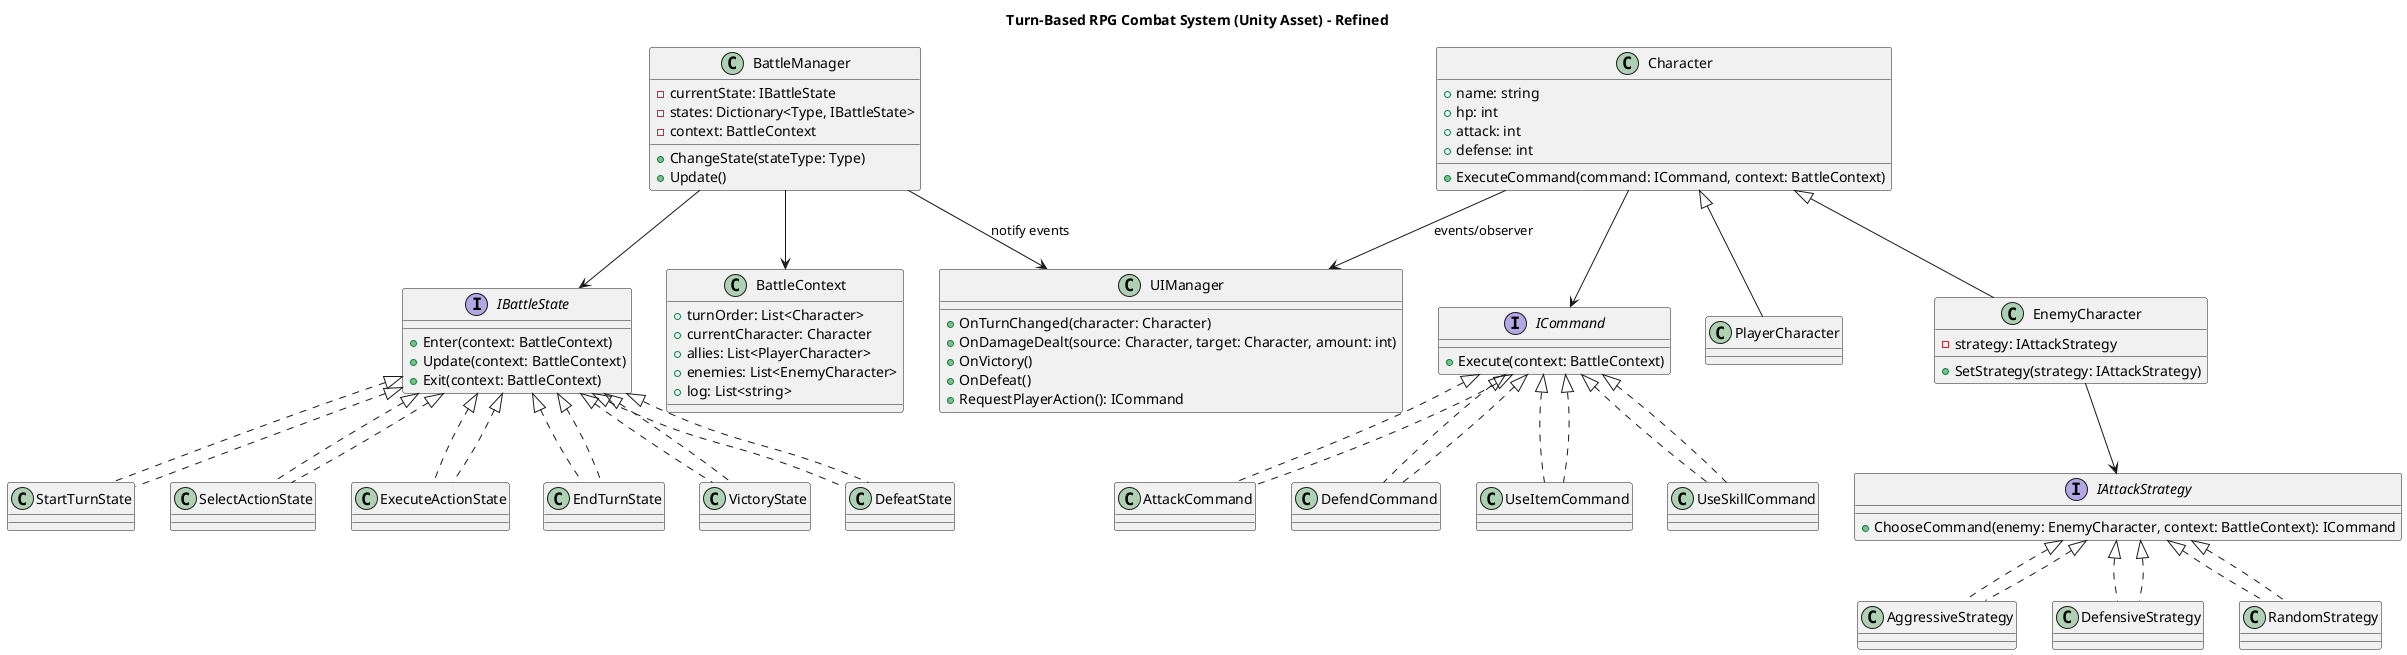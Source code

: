@startuml
title Turn-Based RPG Combat System (Unity Asset) - Refined

' --- Estados da batalha ---
interface IBattleState {
    +Enter(context: BattleContext)
    +Update(context: BattleContext)
    +Exit(context: BattleContext)
}

class BattleManager {
    -currentState: IBattleState
    -states: Dictionary<Type, IBattleState>
    -context: BattleContext
    +ChangeState(stateType: Type)
    +Update()
}

class StartTurnState implements IBattleState
class SelectActionState implements IBattleState
class ExecuteActionState implements IBattleState
class EndTurnState implements IBattleState
class VictoryState implements IBattleState
class DefeatState implements IBattleState

' --- Contexto ---
class BattleContext {
    +turnOrder: List<Character>
    +currentCharacter: Character
    +allies: List<PlayerCharacter>
    +enemies: List<EnemyCharacter>
    +log: List<string>
}

' --- Comandos ---
interface ICommand {
    +Execute(context: BattleContext)
}

class AttackCommand implements ICommand
class DefendCommand implements ICommand
class UseItemCommand implements ICommand
class UseSkillCommand implements ICommand

' --- Estratégias de IA ---
interface IAttackStrategy {
    +ChooseCommand(enemy: EnemyCharacter, context: BattleContext): ICommand
}

class AggressiveStrategy implements IAttackStrategy
class DefensiveStrategy implements IAttackStrategy
class RandomStrategy implements IAttackStrategy

' --- Personagens ---
class Character {
    +name: string
    +hp: int
    +attack: int
    +defense: int
    +ExecuteCommand(command: ICommand, context: BattleContext)
}

class PlayerCharacter extends Character
class EnemyCharacter extends Character {
    -strategy: IAttackStrategy
    +SetStrategy(strategy: IAttackStrategy)
}

' --- Interface/UI ---
class UIManager {
    +OnTurnChanged(character: Character)
    +OnDamageDealt(source: Character, target: Character, amount: int)
    +OnVictory()
    +OnDefeat()
    +RequestPlayerAction(): ICommand
}

' --- Relações ---
BattleManager --> IBattleState
BattleManager --> BattleContext
BattleManager --> UIManager : notify events

IBattleState <|.. StartTurnState
IBattleState <|.. SelectActionState
IBattleState <|.. ExecuteActionState
IBattleState <|.. EndTurnState
IBattleState <|.. VictoryState
IBattleState <|.. DefeatState

Character --> ICommand
ICommand <|.. AttackCommand
ICommand <|.. DefendCommand
ICommand <|.. UseItemCommand
ICommand <|.. UseSkillCommand

EnemyCharacter --> IAttackStrategy
IAttackStrategy <|.. AggressiveStrategy
IAttackStrategy <|.. DefensiveStrategy
IAttackStrategy <|.. RandomStrategy

Character --> UIManager : events/observer
@enduml

